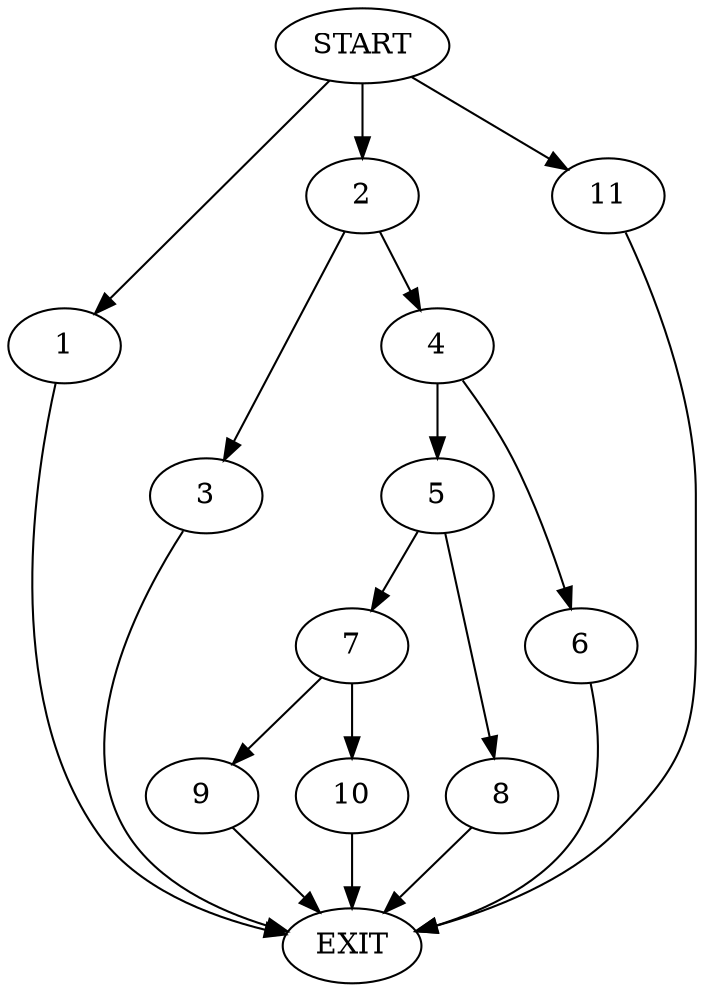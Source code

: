digraph {
0 [label="START"]
12 [label="EXIT"]
0 -> 1
1 -> 12
0 -> 2
2 -> 3
2 -> 4
4 -> 5
4 -> 6
3 -> 12
5 -> 7
5 -> 8
6 -> 12
8 -> 12
7 -> 9
7 -> 10
10 -> 12
9 -> 12
0 -> 11
11 -> 12
}
